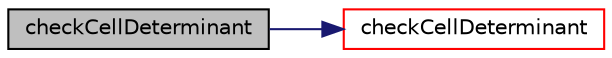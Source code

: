 digraph "checkCellDeterminant"
{
  bgcolor="transparent";
  edge [fontname="Helvetica",fontsize="10",labelfontname="Helvetica",labelfontsize="10"];
  node [fontname="Helvetica",fontsize="10",shape=record];
  rankdir="LR";
  Node11500 [label="checkCellDeterminant",height=0.2,width=0.4,color="black", fillcolor="grey75", style="filled", fontcolor="black"];
  Node11500 -> Node11501 [color="midnightblue",fontsize="10",style="solid",fontname="Helvetica"];
  Node11501 [label="checkCellDeterminant",height=0.2,width=0.4,color="red",URL="$a22309.html#af0c7e937ce83711247f5519b530eb868",tooltip="Area of internal faces v.s. boundary faces. "];
}
